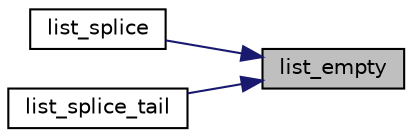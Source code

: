 digraph "list_empty"
{
 // INTERACTIVE_SVG=YES
 // LATEX_PDF_SIZE
  bgcolor="transparent";
  edge [fontname="Helvetica",fontsize="10",labelfontname="Helvetica",labelfontsize="10"];
  node [fontname="Helvetica",fontsize="10",shape=record];
  rankdir="RL";
  Node1 [label="list_empty",height=0.2,width=0.4,color="black", fillcolor="grey75", style="filled", fontcolor="black",tooltip=" "];
  Node1 -> Node2 [dir="back",color="midnightblue",fontsize="10",style="solid",fontname="Helvetica"];
  Node2 [label="list_splice",height=0.2,width=0.4,color="black",URL="$da/d23/list_8h.html#a2c4399cfbde5e5d5eddf2e13c97bd5d5",tooltip=" "];
  Node1 -> Node3 [dir="back",color="midnightblue",fontsize="10",style="solid",fontname="Helvetica"];
  Node3 [label="list_splice_tail",height=0.2,width=0.4,color="black",URL="$da/d23/list_8h.html#ae2d608dbe1110cad29802a302a1efc05",tooltip=" "];
}
